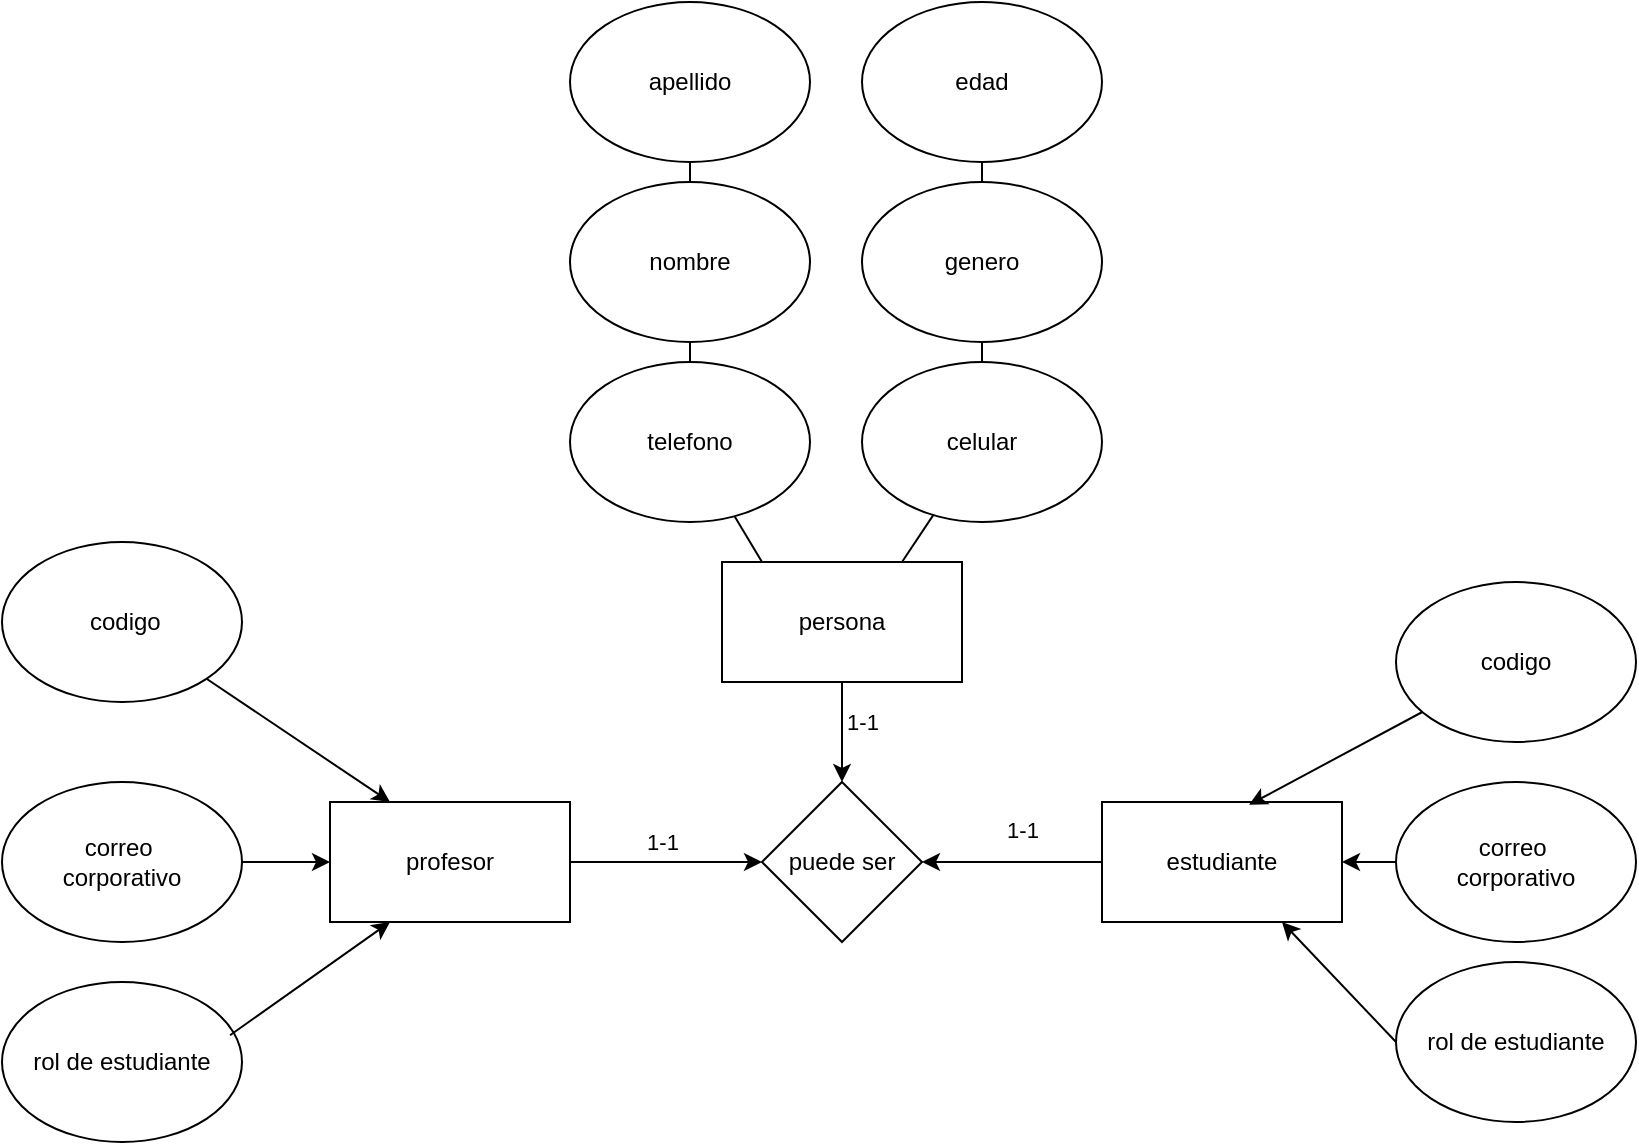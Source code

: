 <mxfile version="26.0.9">
  <diagram name="Página-1" id="QadfHhdRng4uftNTqoz5">
    <mxGraphModel dx="1036" dy="606" grid="1" gridSize="10" guides="1" tooltips="1" connect="1" arrows="1" fold="1" page="1" pageScale="1" pageWidth="827" pageHeight="1169" math="0" shadow="0">
      <root>
        <mxCell id="0" />
        <mxCell id="1" parent="0" />
        <mxCell id="frevwCkbprwX4_lPSMXY-1" value="persona" style="rounded=0;whiteSpace=wrap;html=1;" vertex="1" parent="1">
          <mxGeometry x="370" y="280" width="120" height="60" as="geometry" />
        </mxCell>
        <mxCell id="frevwCkbprwX4_lPSMXY-2" value="profesor" style="rounded=0;whiteSpace=wrap;html=1;" vertex="1" parent="1">
          <mxGeometry x="174" y="400" width="120" height="60" as="geometry" />
        </mxCell>
        <mxCell id="frevwCkbprwX4_lPSMXY-3" value="estudiante" style="rounded=0;whiteSpace=wrap;html=1;" vertex="1" parent="1">
          <mxGeometry x="560" y="400" width="120" height="60" as="geometry" />
        </mxCell>
        <mxCell id="frevwCkbprwX4_lPSMXY-4" value="apellido" style="ellipse;whiteSpace=wrap;html=1;" vertex="1" parent="1">
          <mxGeometry x="294" width="120" height="80" as="geometry" />
        </mxCell>
        <mxCell id="frevwCkbprwX4_lPSMXY-5" value="edad" style="ellipse;whiteSpace=wrap;html=1;" vertex="1" parent="1">
          <mxGeometry x="440" width="120" height="80" as="geometry" />
        </mxCell>
        <mxCell id="frevwCkbprwX4_lPSMXY-6" value="nombre" style="ellipse;whiteSpace=wrap;html=1;" vertex="1" parent="1">
          <mxGeometry x="294" y="90" width="120" height="80" as="geometry" />
        </mxCell>
        <mxCell id="frevwCkbprwX4_lPSMXY-7" value="celular" style="ellipse;whiteSpace=wrap;html=1;" vertex="1" parent="1">
          <mxGeometry x="440" y="180" width="120" height="80" as="geometry" />
        </mxCell>
        <mxCell id="frevwCkbprwX4_lPSMXY-8" value="genero" style="ellipse;whiteSpace=wrap;html=1;" vertex="1" parent="1">
          <mxGeometry x="440" y="90" width="120" height="80" as="geometry" />
        </mxCell>
        <mxCell id="frevwCkbprwX4_lPSMXY-9" value="telefono" style="ellipse;whiteSpace=wrap;html=1;" vertex="1" parent="1">
          <mxGeometry x="294" y="180" width="120" height="80" as="geometry" />
        </mxCell>
        <mxCell id="frevwCkbprwX4_lPSMXY-10" value="&amp;nbsp;codigo" style="ellipse;whiteSpace=wrap;html=1;" vertex="1" parent="1">
          <mxGeometry x="10" y="270" width="120" height="80" as="geometry" />
        </mxCell>
        <mxCell id="frevwCkbprwX4_lPSMXY-11" value="correo&amp;nbsp;&lt;div&gt;corporativo&lt;/div&gt;" style="ellipse;whiteSpace=wrap;html=1;" vertex="1" parent="1">
          <mxGeometry x="707" y="390" width="120" height="80" as="geometry" />
        </mxCell>
        <mxCell id="frevwCkbprwX4_lPSMXY-12" value="rol de estudiante" style="ellipse;whiteSpace=wrap;html=1;" vertex="1" parent="1">
          <mxGeometry x="10" y="490" width="120" height="80" as="geometry" />
        </mxCell>
        <mxCell id="frevwCkbprwX4_lPSMXY-13" value="codigo" style="ellipse;whiteSpace=wrap;html=1;" vertex="1" parent="1">
          <mxGeometry x="707" y="290" width="120" height="80" as="geometry" />
        </mxCell>
        <mxCell id="frevwCkbprwX4_lPSMXY-14" value="correo&amp;nbsp;&lt;div&gt;corporativo&lt;/div&gt;" style="ellipse;whiteSpace=wrap;html=1;" vertex="1" parent="1">
          <mxGeometry x="10" y="390" width="120" height="80" as="geometry" />
        </mxCell>
        <mxCell id="frevwCkbprwX4_lPSMXY-15" value="rol de estudiante" style="ellipse;whiteSpace=wrap;html=1;" vertex="1" parent="1">
          <mxGeometry x="707" y="480" width="120" height="80" as="geometry" />
        </mxCell>
        <mxCell id="frevwCkbprwX4_lPSMXY-16" value="" style="endArrow=none;html=1;rounded=0;" edge="1" parent="1" target="frevwCkbprwX4_lPSMXY-9">
          <mxGeometry width="50" height="50" relative="1" as="geometry">
            <mxPoint x="390" y="280" as="sourcePoint" />
            <mxPoint x="440" y="230" as="targetPoint" />
          </mxGeometry>
        </mxCell>
        <mxCell id="frevwCkbprwX4_lPSMXY-17" value="" style="endArrow=none;html=1;rounded=0;exitX=0.75;exitY=0;exitDx=0;exitDy=0;" edge="1" parent="1" source="frevwCkbprwX4_lPSMXY-1" target="frevwCkbprwX4_lPSMXY-7">
          <mxGeometry width="50" height="50" relative="1" as="geometry">
            <mxPoint x="390" y="280" as="sourcePoint" />
            <mxPoint x="440" y="230" as="targetPoint" />
          </mxGeometry>
        </mxCell>
        <mxCell id="frevwCkbprwX4_lPSMXY-18" value="" style="endArrow=none;html=1;rounded=0;exitX=0.5;exitY=0;exitDx=0;exitDy=0;" edge="1" parent="1" source="frevwCkbprwX4_lPSMXY-9" target="frevwCkbprwX4_lPSMXY-6">
          <mxGeometry width="50" height="50" relative="1" as="geometry">
            <mxPoint x="400" y="290" as="sourcePoint" />
            <mxPoint x="386" y="267" as="targetPoint" />
          </mxGeometry>
        </mxCell>
        <mxCell id="frevwCkbprwX4_lPSMXY-19" value="" style="endArrow=none;html=1;rounded=0;exitX=0.5;exitY=0;exitDx=0;exitDy=0;" edge="1" parent="1" source="frevwCkbprwX4_lPSMXY-6" target="frevwCkbprwX4_lPSMXY-4">
          <mxGeometry width="50" height="50" relative="1" as="geometry">
            <mxPoint x="390" y="280" as="sourcePoint" />
            <mxPoint x="440" y="230" as="targetPoint" />
          </mxGeometry>
        </mxCell>
        <mxCell id="frevwCkbprwX4_lPSMXY-21" value="" style="endArrow=none;html=1;rounded=0;entryX=0.5;entryY=1;entryDx=0;entryDy=0;" edge="1" parent="1" source="frevwCkbprwX4_lPSMXY-8" target="frevwCkbprwX4_lPSMXY-5">
          <mxGeometry width="50" height="50" relative="1" as="geometry">
            <mxPoint x="390" y="140" as="sourcePoint" />
            <mxPoint x="440" y="90" as="targetPoint" />
          </mxGeometry>
        </mxCell>
        <mxCell id="frevwCkbprwX4_lPSMXY-22" value="" style="endArrow=none;html=1;rounded=0;entryX=0.5;entryY=1;entryDx=0;entryDy=0;" edge="1" parent="1" source="frevwCkbprwX4_lPSMXY-7" target="frevwCkbprwX4_lPSMXY-8">
          <mxGeometry width="50" height="50" relative="1" as="geometry">
            <mxPoint x="390" y="140" as="sourcePoint" />
            <mxPoint x="440" y="90" as="targetPoint" />
          </mxGeometry>
        </mxCell>
        <mxCell id="frevwCkbprwX4_lPSMXY-23" value="puede ser" style="rhombus;whiteSpace=wrap;html=1;" vertex="1" parent="1">
          <mxGeometry x="390" y="390" width="80" height="80" as="geometry" />
        </mxCell>
        <mxCell id="frevwCkbprwX4_lPSMXY-28" value="1-1" style="endArrow=classic;html=1;rounded=0;exitX=0.5;exitY=1;exitDx=0;exitDy=0;entryX=0.5;entryY=0;entryDx=0;entryDy=0;" edge="1" parent="1" source="frevwCkbprwX4_lPSMXY-1" target="frevwCkbprwX4_lPSMXY-23">
          <mxGeometry x="-0.2" y="10" width="50" height="50" relative="1" as="geometry">
            <mxPoint x="390" y="420" as="sourcePoint" />
            <mxPoint x="440" y="370" as="targetPoint" />
            <mxPoint as="offset" />
          </mxGeometry>
        </mxCell>
        <mxCell id="frevwCkbprwX4_lPSMXY-29" value="" style="endArrow=classic;html=1;rounded=0;entryX=0.25;entryY=0;entryDx=0;entryDy=0;" edge="1" parent="1" source="frevwCkbprwX4_lPSMXY-10" target="frevwCkbprwX4_lPSMXY-2">
          <mxGeometry width="50" height="50" relative="1" as="geometry">
            <mxPoint x="390" y="420" as="sourcePoint" />
            <mxPoint x="440" y="370" as="targetPoint" />
          </mxGeometry>
        </mxCell>
        <mxCell id="frevwCkbprwX4_lPSMXY-30" value="" style="endArrow=classic;html=1;rounded=0;entryX=0;entryY=0.5;entryDx=0;entryDy=0;exitX=1;exitY=0.5;exitDx=0;exitDy=0;" edge="1" parent="1" source="frevwCkbprwX4_lPSMXY-14" target="frevwCkbprwX4_lPSMXY-2">
          <mxGeometry width="50" height="50" relative="1" as="geometry">
            <mxPoint x="126" y="255" as="sourcePoint" />
            <mxPoint x="190" y="290" as="targetPoint" />
          </mxGeometry>
        </mxCell>
        <mxCell id="frevwCkbprwX4_lPSMXY-31" value="" style="endArrow=classic;html=1;rounded=0;entryX=0.25;entryY=1;entryDx=0;entryDy=0;exitX=0.95;exitY=0.333;exitDx=0;exitDy=0;exitPerimeter=0;" edge="1" parent="1" source="frevwCkbprwX4_lPSMXY-12" target="frevwCkbprwX4_lPSMXY-2">
          <mxGeometry width="50" height="50" relative="1" as="geometry">
            <mxPoint x="136" y="265" as="sourcePoint" />
            <mxPoint x="200" y="300" as="targetPoint" />
          </mxGeometry>
        </mxCell>
        <mxCell id="frevwCkbprwX4_lPSMXY-32" value="" style="endArrow=classic;html=1;rounded=0;entryX=0.613;entryY=0.023;entryDx=0;entryDy=0;entryPerimeter=0;" edge="1" parent="1" source="frevwCkbprwX4_lPSMXY-13" target="frevwCkbprwX4_lPSMXY-3">
          <mxGeometry width="50" height="50" relative="1" as="geometry">
            <mxPoint x="390" y="420" as="sourcePoint" />
            <mxPoint x="440" y="370" as="targetPoint" />
          </mxGeometry>
        </mxCell>
        <mxCell id="frevwCkbprwX4_lPSMXY-33" value="" style="endArrow=classic;html=1;rounded=0;exitX=0;exitY=0.5;exitDx=0;exitDy=0;entryX=1;entryY=0.5;entryDx=0;entryDy=0;" edge="1" parent="1" source="frevwCkbprwX4_lPSMXY-11" target="frevwCkbprwX4_lPSMXY-3">
          <mxGeometry width="50" height="50" relative="1" as="geometry">
            <mxPoint x="390" y="420" as="sourcePoint" />
            <mxPoint x="440" y="370" as="targetPoint" />
          </mxGeometry>
        </mxCell>
        <mxCell id="frevwCkbprwX4_lPSMXY-34" value="" style="endArrow=classic;html=1;rounded=0;exitX=0;exitY=0.5;exitDx=0;exitDy=0;entryX=0.75;entryY=1;entryDx=0;entryDy=0;" edge="1" parent="1" source="frevwCkbprwX4_lPSMXY-15" target="frevwCkbprwX4_lPSMXY-3">
          <mxGeometry width="50" height="50" relative="1" as="geometry">
            <mxPoint x="390" y="420" as="sourcePoint" />
            <mxPoint x="440" y="370" as="targetPoint" />
          </mxGeometry>
        </mxCell>
        <mxCell id="frevwCkbprwX4_lPSMXY-35" value="" style="endArrow=classic;html=1;rounded=0;exitX=1;exitY=0.5;exitDx=0;exitDy=0;entryX=0;entryY=0.5;entryDx=0;entryDy=0;" edge="1" parent="1" source="frevwCkbprwX4_lPSMXY-2" target="frevwCkbprwX4_lPSMXY-23">
          <mxGeometry width="50" height="50" relative="1" as="geometry">
            <mxPoint x="390" y="420" as="sourcePoint" />
            <mxPoint x="440" y="370" as="targetPoint" />
          </mxGeometry>
        </mxCell>
        <mxCell id="frevwCkbprwX4_lPSMXY-36" value="1-1" style="edgeLabel;html=1;align=center;verticalAlign=middle;resizable=0;points=[];" vertex="1" connectable="0" parent="frevwCkbprwX4_lPSMXY-35">
          <mxGeometry x="-0.192" y="-3" relative="1" as="geometry">
            <mxPoint x="7" y="-13" as="offset" />
          </mxGeometry>
        </mxCell>
        <mxCell id="frevwCkbprwX4_lPSMXY-37" value="" style="endArrow=classic;html=1;rounded=0;exitX=0;exitY=0.5;exitDx=0;exitDy=0;entryX=1;entryY=0.5;entryDx=0;entryDy=0;" edge="1" parent="1" source="frevwCkbprwX4_lPSMXY-3" target="frevwCkbprwX4_lPSMXY-23">
          <mxGeometry width="50" height="50" relative="1" as="geometry">
            <mxPoint x="380" y="320" as="sourcePoint" />
            <mxPoint x="280" y="320" as="targetPoint" />
          </mxGeometry>
        </mxCell>
        <mxCell id="frevwCkbprwX4_lPSMXY-38" value="1-1" style="edgeLabel;html=1;align=center;verticalAlign=middle;resizable=0;points=[];" vertex="1" connectable="0" parent="frevwCkbprwX4_lPSMXY-37">
          <mxGeometry x="-0.192" y="-3" relative="1" as="geometry">
            <mxPoint x="-4" y="-13" as="offset" />
          </mxGeometry>
        </mxCell>
      </root>
    </mxGraphModel>
  </diagram>
</mxfile>

